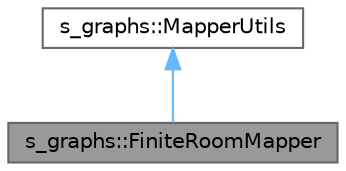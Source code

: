 digraph "s_graphs::FiniteRoomMapper"
{
 // LATEX_PDF_SIZE
  bgcolor="transparent";
  edge [fontname=Helvetica,fontsize=10,labelfontname=Helvetica,labelfontsize=10];
  node [fontname=Helvetica,fontsize=10,shape=box,height=0.2,width=0.4];
  Node1 [label="s_graphs::FiniteRoomMapper",height=0.2,width=0.4,color="gray40", fillcolor="grey60", style="filled", fontcolor="black",tooltip=" "];
  Node2 -> Node1 [dir="back",color="steelblue1",style="solid"];
  Node2 [label="s_graphs::MapperUtils",height=0.2,width=0.4,color="gray40", fillcolor="white", style="filled",URL="$classs__graphs_1_1MapperUtils.html",tooltip=" "];
}
